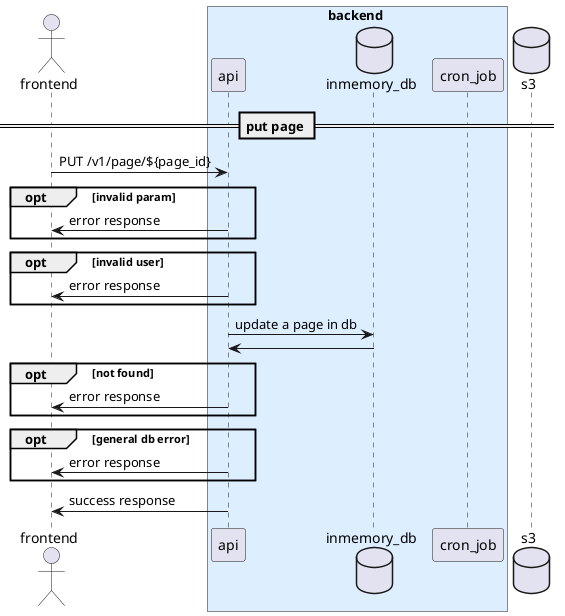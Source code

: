 @startuml

actor frontend as fe
box backend #ddeeff
participant api
database inmemory_db as db
participant cron_job as cron
end box
database s3 as s3

== put page ==

fe -> api: PUT /v1/page/${page_id}

opt invalid param
  api -> fe: error response
end opt

opt invalid user
  api -> fe: error response
end opt

api -> db: update a page in db
db -> api:

opt not found
  api -> fe: error response
end opt

opt general db error
  api -> fe: error response
end opt

api -> fe: success response

@enduml
